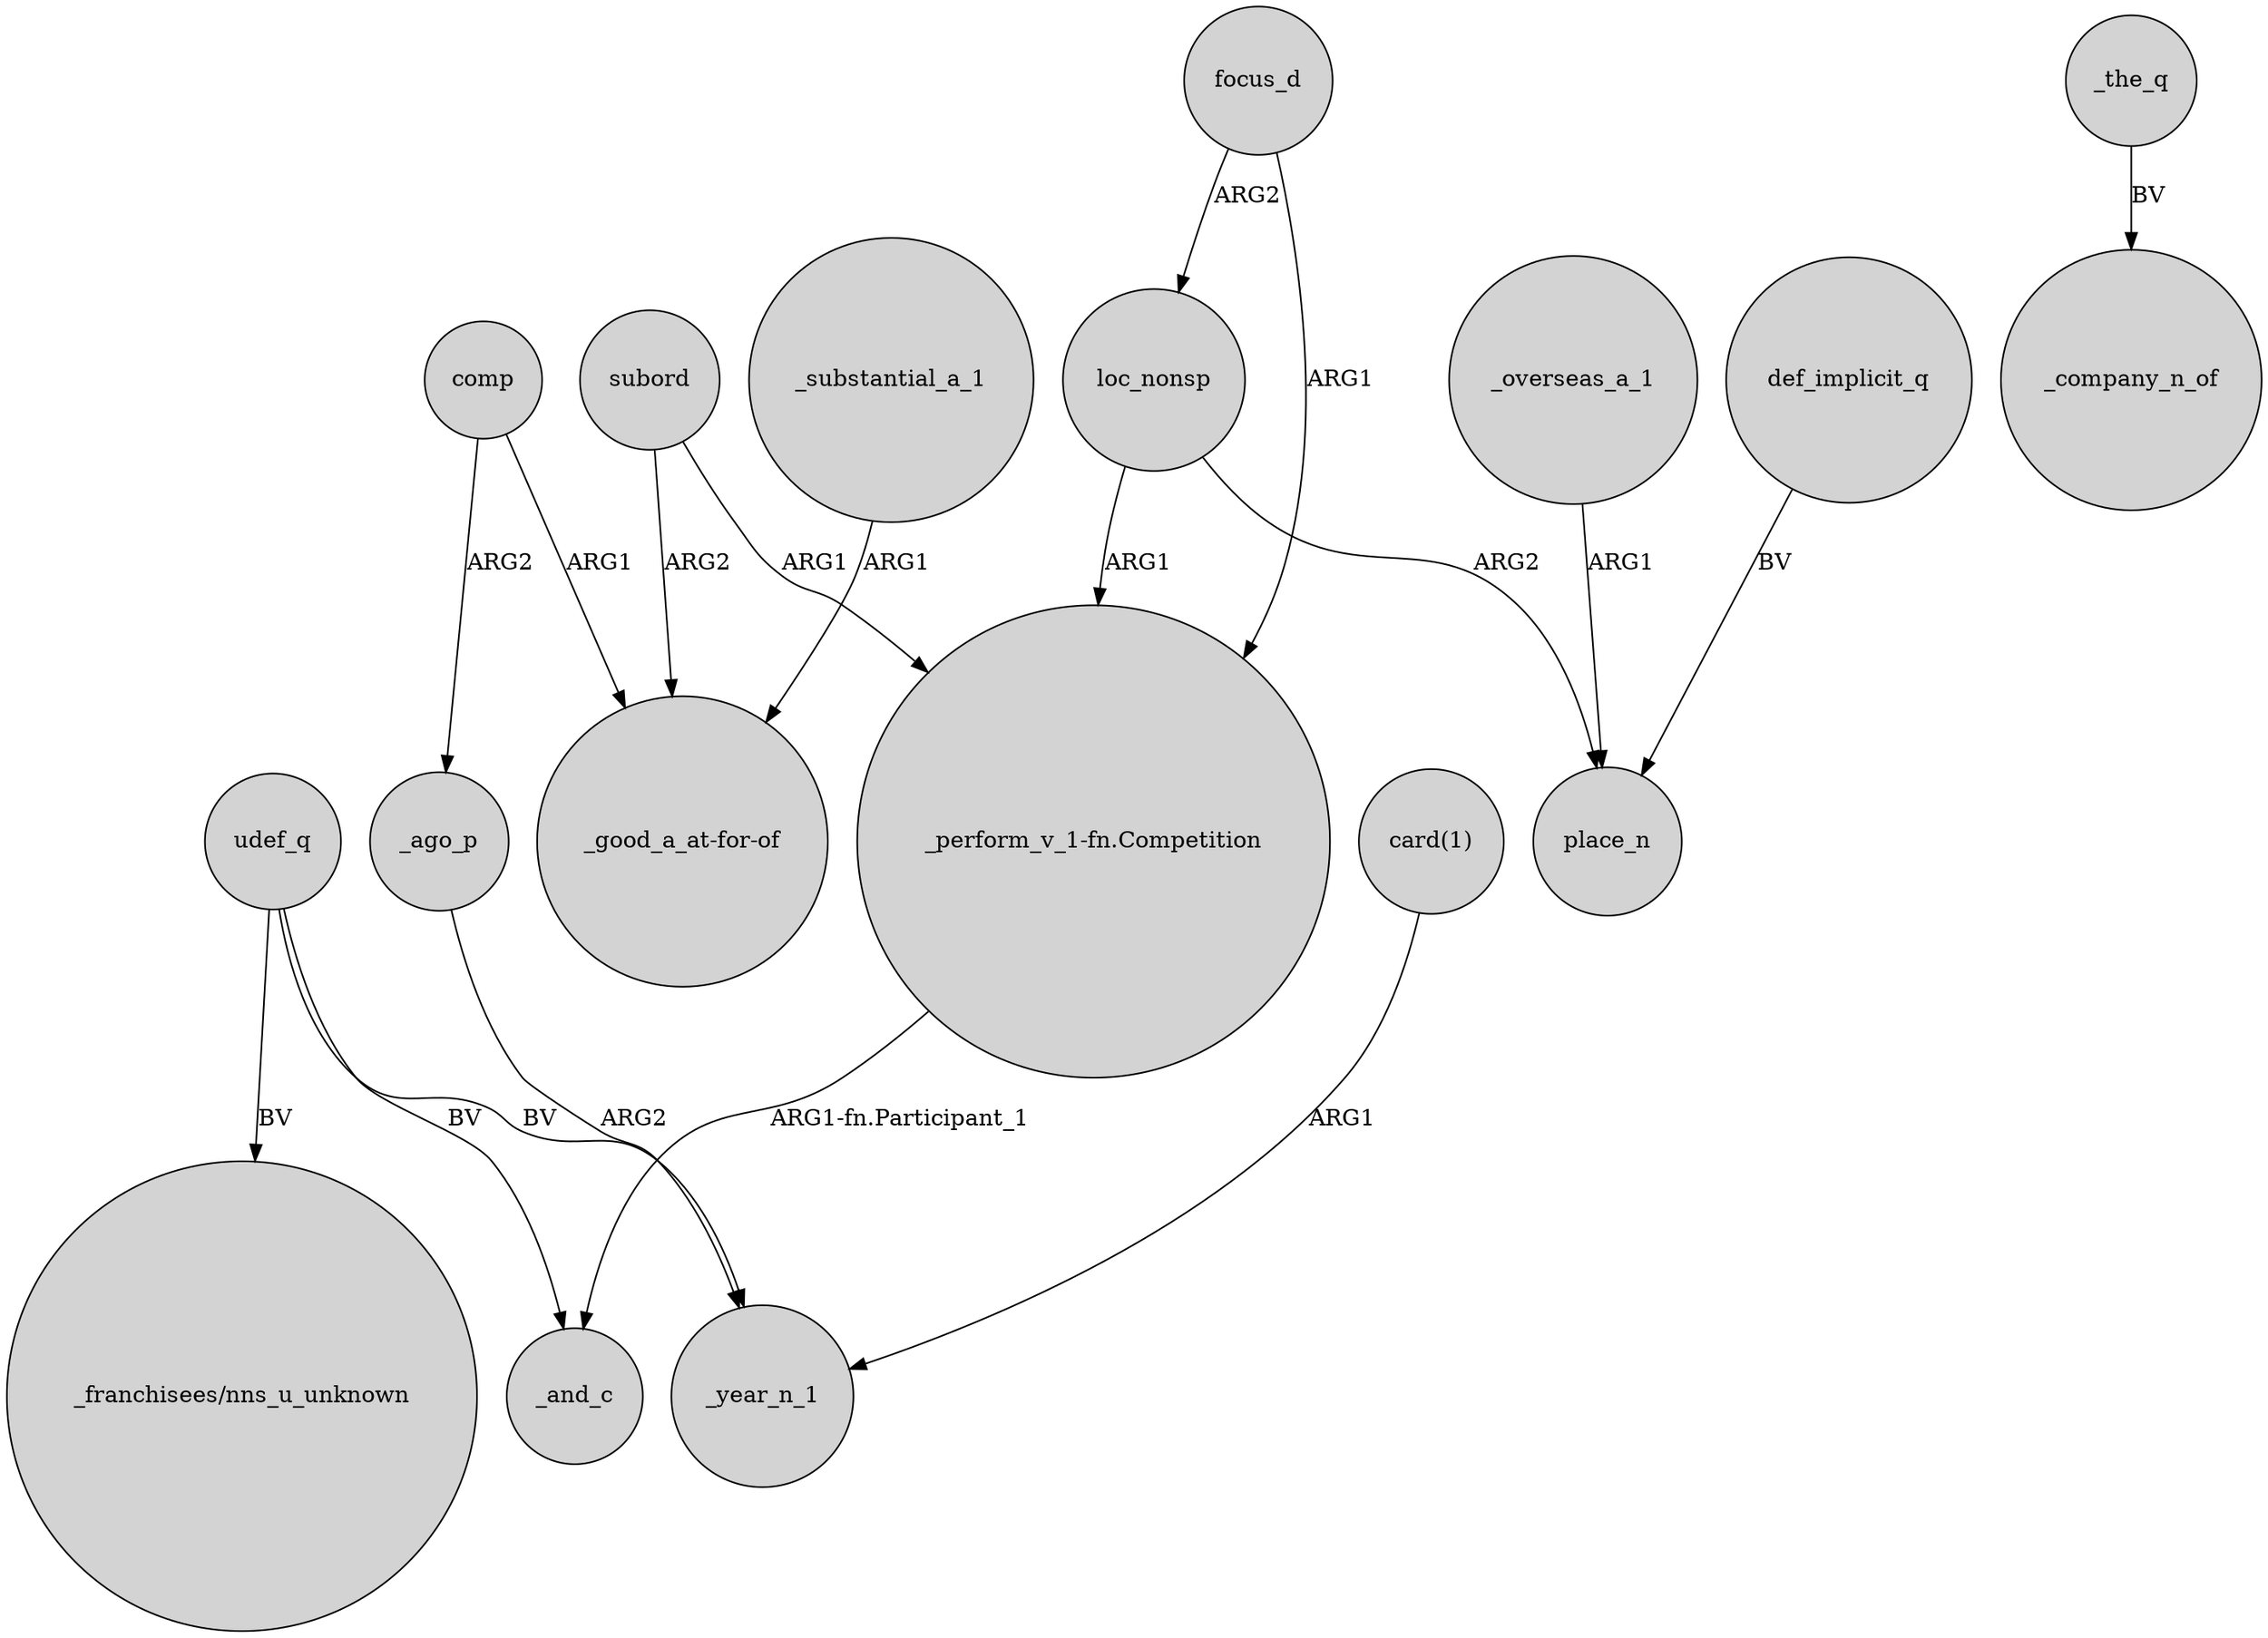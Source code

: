 digraph {
	node [shape=circle style=filled]
	loc_nonsp -> "_perform_v_1-fn.Competition" [label=ARG1]
	loc_nonsp -> place_n [label=ARG2]
	udef_q -> _year_n_1 [label=BV]
	"_perform_v_1-fn.Competition" -> _and_c [label="ARG1-fn.Participant_1"]
	focus_d -> loc_nonsp [label=ARG2]
	udef_q -> _and_c [label=BV]
	_overseas_a_1 -> place_n [label=ARG1]
	subord -> "_good_a_at-for-of" [label=ARG2]
	subord -> "_perform_v_1-fn.Competition" [label=ARG1]
	def_implicit_q -> place_n [label=BV]
	_substantial_a_1 -> "_good_a_at-for-of" [label=ARG1]
	comp -> _ago_p [label=ARG2]
	comp -> "_good_a_at-for-of" [label=ARG1]
	udef_q -> "_franchisees/nns_u_unknown" [label=BV]
	"card(1)" -> _year_n_1 [label=ARG1]
	_the_q -> _company_n_of [label=BV]
	focus_d -> "_perform_v_1-fn.Competition" [label=ARG1]
	_ago_p -> _year_n_1 [label=ARG2]
}

